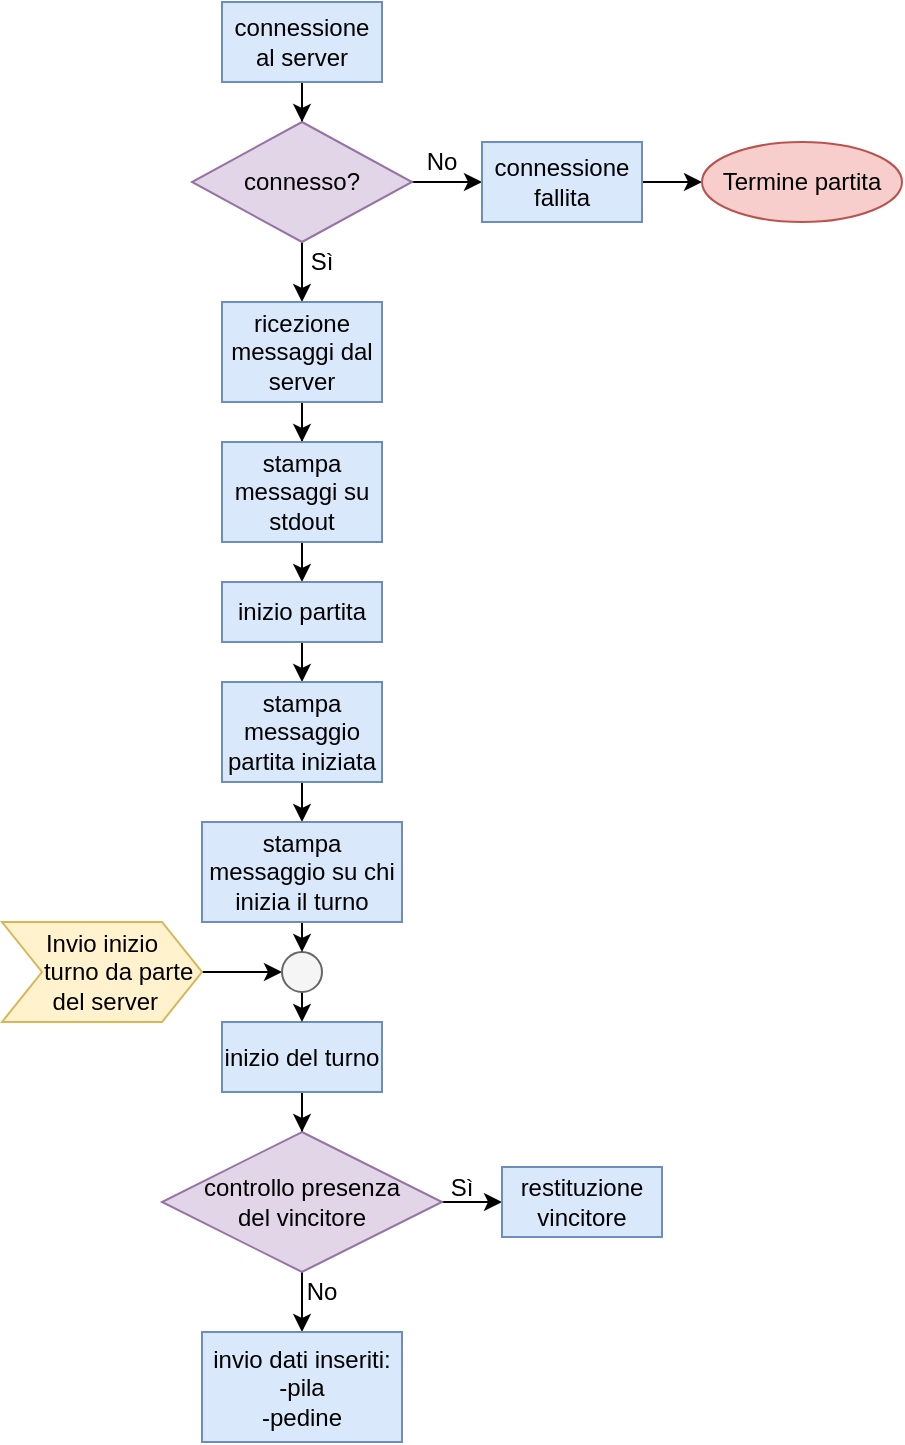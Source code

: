 <mxfile version="12.6.1" type="device"><diagram id="C5RBs43oDa-KdzZeNtuy" name="Page-1"><mxGraphModel dx="782" dy="479" grid="1" gridSize="10" guides="1" tooltips="1" connect="1" arrows="1" fold="1" page="1" pageScale="1" pageWidth="827" pageHeight="1169" math="0" shadow="0"><root><mxCell id="WIyWlLk6GJQsqaUBKTNV-0"/><mxCell id="WIyWlLk6GJQsqaUBKTNV-1" parent="WIyWlLk6GJQsqaUBKTNV-0"/><mxCell id="A5FPcexOKu4GfaxkTnf3-2" style="edgeStyle=orthogonalEdgeStyle;rounded=0;orthogonalLoop=1;jettySize=auto;html=1;entryX=0.5;entryY=0;entryDx=0;entryDy=0;" edge="1" parent="WIyWlLk6GJQsqaUBKTNV-1" source="A5FPcexOKu4GfaxkTnf3-0" target="A5FPcexOKu4GfaxkTnf3-1"><mxGeometry relative="1" as="geometry"/></mxCell><mxCell id="A5FPcexOKu4GfaxkTnf3-0" value="connessione al server" style="rounded=0;whiteSpace=wrap;html=1;fillColor=#dae8fc;strokeColor=#6c8ebf;" vertex="1" parent="WIyWlLk6GJQsqaUBKTNV-1"><mxGeometry x="250" y="120" width="80" height="40" as="geometry"/></mxCell><mxCell id="A5FPcexOKu4GfaxkTnf3-6" style="edgeStyle=orthogonalEdgeStyle;rounded=0;orthogonalLoop=1;jettySize=auto;html=1;exitX=1;exitY=0.5;exitDx=0;exitDy=0;entryX=0;entryY=0.5;entryDx=0;entryDy=0;" edge="1" parent="WIyWlLk6GJQsqaUBKTNV-1" source="A5FPcexOKu4GfaxkTnf3-1" target="A5FPcexOKu4GfaxkTnf3-4"><mxGeometry relative="1" as="geometry"/></mxCell><mxCell id="A5FPcexOKu4GfaxkTnf3-10" style="edgeStyle=orthogonalEdgeStyle;rounded=0;orthogonalLoop=1;jettySize=auto;html=1;exitX=0.5;exitY=1;exitDx=0;exitDy=0;entryX=0.5;entryY=0;entryDx=0;entryDy=0;" edge="1" parent="WIyWlLk6GJQsqaUBKTNV-1" source="A5FPcexOKu4GfaxkTnf3-1" target="A5FPcexOKu4GfaxkTnf3-9"><mxGeometry relative="1" as="geometry"/></mxCell><mxCell id="A5FPcexOKu4GfaxkTnf3-1" value="connesso?" style="rhombus;whiteSpace=wrap;html=1;rounded=0;strokeWidth=1;fillColor=#e1d5e7;strokeColor=#9673a6;" vertex="1" parent="WIyWlLk6GJQsqaUBKTNV-1"><mxGeometry x="235" y="180" width="110" height="60" as="geometry"/></mxCell><mxCell id="A5FPcexOKu4GfaxkTnf3-7" style="edgeStyle=orthogonalEdgeStyle;rounded=0;orthogonalLoop=1;jettySize=auto;html=1;exitX=1;exitY=0.5;exitDx=0;exitDy=0;entryX=0;entryY=0.5;entryDx=0;entryDy=0;" edge="1" parent="WIyWlLk6GJQsqaUBKTNV-1" source="A5FPcexOKu4GfaxkTnf3-4" target="A5FPcexOKu4GfaxkTnf3-5"><mxGeometry relative="1" as="geometry"/></mxCell><mxCell id="A5FPcexOKu4GfaxkTnf3-4" value="connessione fallita" style="rounded=0;whiteSpace=wrap;html=1;fillColor=#dae8fc;strokeColor=#6c8ebf;" vertex="1" parent="WIyWlLk6GJQsqaUBKTNV-1"><mxGeometry x="380" y="190" width="80" height="40" as="geometry"/></mxCell><mxCell id="A5FPcexOKu4GfaxkTnf3-5" value="Termine partita" style="ellipse;whiteSpace=wrap;html=1;fillColor=#f8cecc;strokeColor=#b85450;" vertex="1" parent="WIyWlLk6GJQsqaUBKTNV-1"><mxGeometry x="490" y="190" width="100" height="40" as="geometry"/></mxCell><mxCell id="A5FPcexOKu4GfaxkTnf3-8" value="No" style="text;html=1;strokeColor=none;fillColor=none;align=center;verticalAlign=middle;whiteSpace=wrap;rounded=0;" vertex="1" parent="WIyWlLk6GJQsqaUBKTNV-1"><mxGeometry x="340" y="190" width="40" height="20" as="geometry"/></mxCell><mxCell id="A5FPcexOKu4GfaxkTnf3-16" style="edgeStyle=orthogonalEdgeStyle;rounded=0;orthogonalLoop=1;jettySize=auto;html=1;exitX=0.5;exitY=1;exitDx=0;exitDy=0;" edge="1" parent="WIyWlLk6GJQsqaUBKTNV-1" source="A5FPcexOKu4GfaxkTnf3-9" target="A5FPcexOKu4GfaxkTnf3-14"><mxGeometry relative="1" as="geometry"/></mxCell><mxCell id="A5FPcexOKu4GfaxkTnf3-9" value="ricezione messaggi dal server" style="rounded=0;whiteSpace=wrap;html=1;fillColor=#dae8fc;strokeColor=#6c8ebf;" vertex="1" parent="WIyWlLk6GJQsqaUBKTNV-1"><mxGeometry x="250" y="270" width="80" height="50" as="geometry"/></mxCell><mxCell id="A5FPcexOKu4GfaxkTnf3-12" value="Sì" style="text;html=1;strokeColor=none;fillColor=none;align=center;verticalAlign=middle;whiteSpace=wrap;rounded=0;" vertex="1" parent="WIyWlLk6GJQsqaUBKTNV-1"><mxGeometry x="280" y="240" width="40" height="20" as="geometry"/></mxCell><mxCell id="A5FPcexOKu4GfaxkTnf3-19" style="edgeStyle=orthogonalEdgeStyle;rounded=0;orthogonalLoop=1;jettySize=auto;html=1;exitX=0.5;exitY=1;exitDx=0;exitDy=0;entryX=0.5;entryY=0;entryDx=0;entryDy=0;" edge="1" parent="WIyWlLk6GJQsqaUBKTNV-1"><mxGeometry relative="1" as="geometry"><mxPoint x="290" y="440" as="sourcePoint"/><mxPoint x="290" y="460" as="targetPoint"/></mxGeometry></mxCell><mxCell id="A5FPcexOKu4GfaxkTnf3-35" style="edgeStyle=orthogonalEdgeStyle;rounded=0;orthogonalLoop=1;jettySize=auto;html=1;exitX=0.5;exitY=1;exitDx=0;exitDy=0;entryX=0.5;entryY=0;entryDx=0;entryDy=0;" edge="1" parent="WIyWlLk6GJQsqaUBKTNV-1" source="A5FPcexOKu4GfaxkTnf3-14" target="A5FPcexOKu4GfaxkTnf3-32"><mxGeometry relative="1" as="geometry"/></mxCell><mxCell id="A5FPcexOKu4GfaxkTnf3-14" value="stampa messaggi su stdout" style="rounded=0;whiteSpace=wrap;html=1;fillColor=#dae8fc;strokeColor=#6c8ebf;" vertex="1" parent="WIyWlLk6GJQsqaUBKTNV-1"><mxGeometry x="250" y="340" width="80" height="50" as="geometry"/></mxCell><mxCell id="A5FPcexOKu4GfaxkTnf3-27" style="edgeStyle=orthogonalEdgeStyle;rounded=0;orthogonalLoop=1;jettySize=auto;html=1;entryX=0.5;entryY=0;entryDx=0;entryDy=0;" edge="1" parent="WIyWlLk6GJQsqaUBKTNV-1" source="A5FPcexOKu4GfaxkTnf3-17" target="A5FPcexOKu4GfaxkTnf3-26"><mxGeometry relative="1" as="geometry"/></mxCell><mxCell id="A5FPcexOKu4GfaxkTnf3-17" value="inizio del turno" style="rounded=0;whiteSpace=wrap;html=1;fillColor=#dae8fc;strokeColor=#6c8ebf;" vertex="1" parent="WIyWlLk6GJQsqaUBKTNV-1"><mxGeometry x="250" y="630" width="80" height="35" as="geometry"/></mxCell><mxCell id="A5FPcexOKu4GfaxkTnf3-24" style="edgeStyle=orthogonalEdgeStyle;rounded=0;orthogonalLoop=1;jettySize=auto;html=1;entryX=0;entryY=0.5;entryDx=0;entryDy=0;" edge="1" parent="WIyWlLk6GJQsqaUBKTNV-1" source="A5FPcexOKu4GfaxkTnf3-22" target="A5FPcexOKu4GfaxkTnf3-23"><mxGeometry relative="1" as="geometry"/></mxCell><mxCell id="A5FPcexOKu4GfaxkTnf3-22" value="Invio inizio&lt;br&gt;&amp;nbsp; &amp;nbsp; &amp;nbsp;turno da parte&lt;br&gt;&amp;nbsp;del server" style="shape=step;perimeter=stepPerimeter;whiteSpace=wrap;html=1;fixedSize=1;fillColor=#fff2cc;strokeColor=#d6b656;" vertex="1" parent="WIyWlLk6GJQsqaUBKTNV-1"><mxGeometry x="140" y="580" width="100" height="50" as="geometry"/></mxCell><mxCell id="A5FPcexOKu4GfaxkTnf3-25" style="edgeStyle=orthogonalEdgeStyle;rounded=0;orthogonalLoop=1;jettySize=auto;html=1;exitX=0.5;exitY=1;exitDx=0;exitDy=0;entryX=0.5;entryY=0;entryDx=0;entryDy=0;" edge="1" parent="WIyWlLk6GJQsqaUBKTNV-1" source="A5FPcexOKu4GfaxkTnf3-23" target="A5FPcexOKu4GfaxkTnf3-17"><mxGeometry relative="1" as="geometry"/></mxCell><mxCell id="A5FPcexOKu4GfaxkTnf3-23" value="" style="ellipse;whiteSpace=wrap;html=1;aspect=fixed;fillColor=#f5f5f5;strokeColor=#666666;fontColor=#333333;" vertex="1" parent="WIyWlLk6GJQsqaUBKTNV-1"><mxGeometry x="280" y="595" width="20" height="20" as="geometry"/></mxCell><mxCell id="A5FPcexOKu4GfaxkTnf3-29" style="edgeStyle=orthogonalEdgeStyle;rounded=0;orthogonalLoop=1;jettySize=auto;html=1;exitX=1;exitY=0.5;exitDx=0;exitDy=0;" edge="1" parent="WIyWlLk6GJQsqaUBKTNV-1" source="A5FPcexOKu4GfaxkTnf3-26" target="A5FPcexOKu4GfaxkTnf3-28"><mxGeometry relative="1" as="geometry"/></mxCell><mxCell id="A5FPcexOKu4GfaxkTnf3-30" style="edgeStyle=orthogonalEdgeStyle;rounded=0;orthogonalLoop=1;jettySize=auto;html=1;exitX=0.5;exitY=1;exitDx=0;exitDy=0;entryX=0.5;entryY=0;entryDx=0;entryDy=0;" edge="1" parent="WIyWlLk6GJQsqaUBKTNV-1" source="A5FPcexOKu4GfaxkTnf3-26" target="A5FPcexOKu4GfaxkTnf3-31"><mxGeometry relative="1" as="geometry"><mxPoint x="290" y="775" as="targetPoint"/></mxGeometry></mxCell><mxCell id="A5FPcexOKu4GfaxkTnf3-26" value="controllo presenza&lt;br&gt;del vincitore" style="rhombus;whiteSpace=wrap;html=1;rounded=0;strokeWidth=1;fillColor=#e1d5e7;strokeColor=#9673a6;" vertex="1" parent="WIyWlLk6GJQsqaUBKTNV-1"><mxGeometry x="220" y="685" width="140" height="70" as="geometry"/></mxCell><mxCell id="A5FPcexOKu4GfaxkTnf3-28" value="restituzione vincitore" style="rounded=0;whiteSpace=wrap;html=1;fillColor=#dae8fc;strokeColor=#6c8ebf;" vertex="1" parent="WIyWlLk6GJQsqaUBKTNV-1"><mxGeometry x="390" y="702.5" width="80" height="35" as="geometry"/></mxCell><mxCell id="A5FPcexOKu4GfaxkTnf3-31" value="invio dati inseriti:&lt;br&gt;-pila&lt;br&gt;-pedine" style="rounded=0;whiteSpace=wrap;html=1;fillColor=#dae8fc;strokeColor=#6c8ebf;direction=east;" vertex="1" parent="WIyWlLk6GJQsqaUBKTNV-1"><mxGeometry x="240" y="785" width="100" height="55" as="geometry"/></mxCell><mxCell id="A5FPcexOKu4GfaxkTnf3-32" value="inizio partita" style="rounded=0;whiteSpace=wrap;html=1;fillColor=#dae8fc;strokeColor=#6c8ebf;" vertex="1" parent="WIyWlLk6GJQsqaUBKTNV-1"><mxGeometry x="250" y="410" width="80" height="30" as="geometry"/></mxCell><mxCell id="A5FPcexOKu4GfaxkTnf3-37" style="edgeStyle=orthogonalEdgeStyle;rounded=0;orthogonalLoop=1;jettySize=auto;html=1;exitX=0.5;exitY=1;exitDx=0;exitDy=0;entryX=0.5;entryY=0;entryDx=0;entryDy=0;" edge="1" parent="WIyWlLk6GJQsqaUBKTNV-1" source="A5FPcexOKu4GfaxkTnf3-33" target="A5FPcexOKu4GfaxkTnf3-36"><mxGeometry relative="1" as="geometry"/></mxCell><mxCell id="A5FPcexOKu4GfaxkTnf3-33" value="stampa messaggio partita iniziata" style="rounded=0;whiteSpace=wrap;html=1;fillColor=#dae8fc;strokeColor=#6c8ebf;" vertex="1" parent="WIyWlLk6GJQsqaUBKTNV-1"><mxGeometry x="250" y="460" width="80" height="50" as="geometry"/></mxCell><mxCell id="A5FPcexOKu4GfaxkTnf3-38" style="edgeStyle=orthogonalEdgeStyle;rounded=0;orthogonalLoop=1;jettySize=auto;html=1;exitX=0.5;exitY=1;exitDx=0;exitDy=0;entryX=0.5;entryY=0;entryDx=0;entryDy=0;" edge="1" parent="WIyWlLk6GJQsqaUBKTNV-1" source="A5FPcexOKu4GfaxkTnf3-36" target="A5FPcexOKu4GfaxkTnf3-23"><mxGeometry relative="1" as="geometry"/></mxCell><mxCell id="A5FPcexOKu4GfaxkTnf3-36" value="stampa messaggio su chi inizia il turno" style="rounded=0;whiteSpace=wrap;html=1;fillColor=#dae8fc;strokeColor=#6c8ebf;" vertex="1" parent="WIyWlLk6GJQsqaUBKTNV-1"><mxGeometry x="240" y="530" width="100" height="50" as="geometry"/></mxCell><mxCell id="A5FPcexOKu4GfaxkTnf3-39" value="No" style="text;html=1;strokeColor=none;fillColor=none;align=center;verticalAlign=middle;whiteSpace=wrap;rounded=0;" vertex="1" parent="WIyWlLk6GJQsqaUBKTNV-1"><mxGeometry x="280" y="755" width="40" height="20" as="geometry"/></mxCell><mxCell id="A5FPcexOKu4GfaxkTnf3-40" value="Sì" style="text;html=1;strokeColor=none;fillColor=none;align=center;verticalAlign=middle;whiteSpace=wrap;rounded=0;" vertex="1" parent="WIyWlLk6GJQsqaUBKTNV-1"><mxGeometry x="350" y="702.5" width="40" height="20" as="geometry"/></mxCell></root></mxGraphModel></diagram></mxfile>